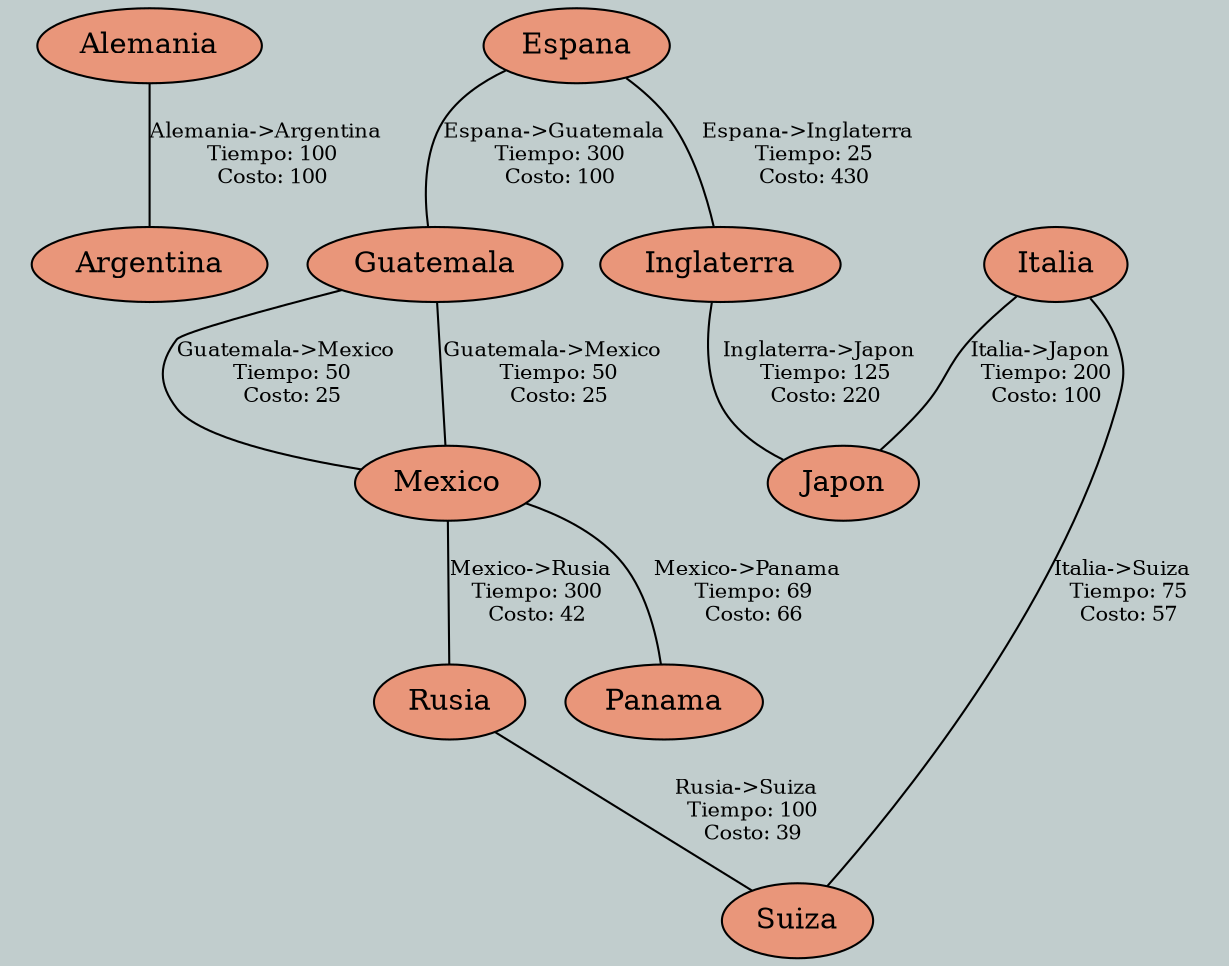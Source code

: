 digraph structs { 
 edge[arrowhead = none] 
 graph [pad="0.212,0.055" bgcolor=azure3] 
 node[style = filled, fillcolor = darksalmon]; 
"Alemania"->"Argentina"[label = "\E \n Tiempo: 100\n Costo: 100", fontsize="10", labeldistance = "4.0"];
"Espana"->"Guatemala"[label = "\E \n Tiempo: 300\n Costo: 100", fontsize="10", labeldistance = "4.0"];
"Espana"->"Inglaterra"[label = "\E \n Tiempo: 25\n Costo: 430", fontsize="10", labeldistance = "4.0"];
"Guatemala"->"Mexico"[label = "\E \n Tiempo: 50\n Costo: 25", fontsize="10", labeldistance = "4.0"];
"Guatemala"->"Mexico"[label = "\E \n Tiempo: 50\n Costo: 25", fontsize="10", labeldistance = "4.0"];
"Inglaterra"->"Japon"[label = "\E \n Tiempo: 125\n Costo: 220", fontsize="10", labeldistance = "4.0"];
"Italia"->"Suiza"[label = "\E \n Tiempo: 75\n Costo: 57", fontsize="10", labeldistance = "4.0"];
"Italia"->"Japon"[label = "\E \n Tiempo: 200\n Costo: 100", fontsize="10", labeldistance = "4.0"];
"Mexico"->"Rusia"[label = "\E \n Tiempo: 300\n Costo: 42", fontsize="10", labeldistance = "4.0"];
"Mexico"->"Panama"[label = "\E \n Tiempo: 69\n Costo: 66", fontsize="10", labeldistance = "4.0"];
"Rusia"->"Suiza"[label = "\E \n Tiempo: 100\n Costo: 39", fontsize="10", labeldistance = "4.0"];
}
